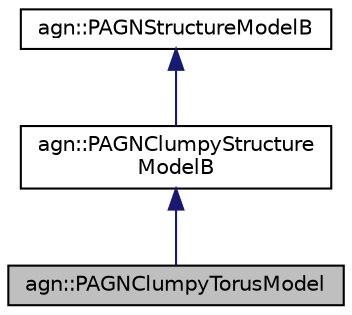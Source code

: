 digraph "agn::PAGNClumpyTorusModel"
{
 // LATEX_PDF_SIZE
  edge [fontname="Helvetica",fontsize="10",labelfontname="Helvetica",labelfontsize="10"];
  node [fontname="Helvetica",fontsize="10",shape=record];
  Node1 [label="agn::PAGNClumpyTorusModel",height=0.2,width=0.4,color="black", fillcolor="grey75", style="filled", fontcolor="black",tooltip="This class represents a smooth sphere agn structure model."];
  Node2 -> Node1 [dir="back",color="midnightblue",fontsize="10",style="solid",fontname="Helvetica"];
  Node2 [label="agn::PAGNClumpyStructure\lModelB",height=0.2,width=0.4,color="black", fillcolor="white", style="filled",URL="$classagn_1_1_p_a_g_n_clumpy_structure_model_b.html",tooltip="This base class represents an abstract simple(not tend to be clumpy) agn structure model,..."];
  Node3 -> Node2 [dir="back",color="midnightblue",fontsize="10",style="solid",fontname="Helvetica"];
  Node3 [label="agn::PAGNStructureModelB",height=0.2,width=0.4,color="black", fillcolor="white", style="filled",URL="$classagn_1_1_p_a_g_n_structure_model_b.html",tooltip=" "];
}
